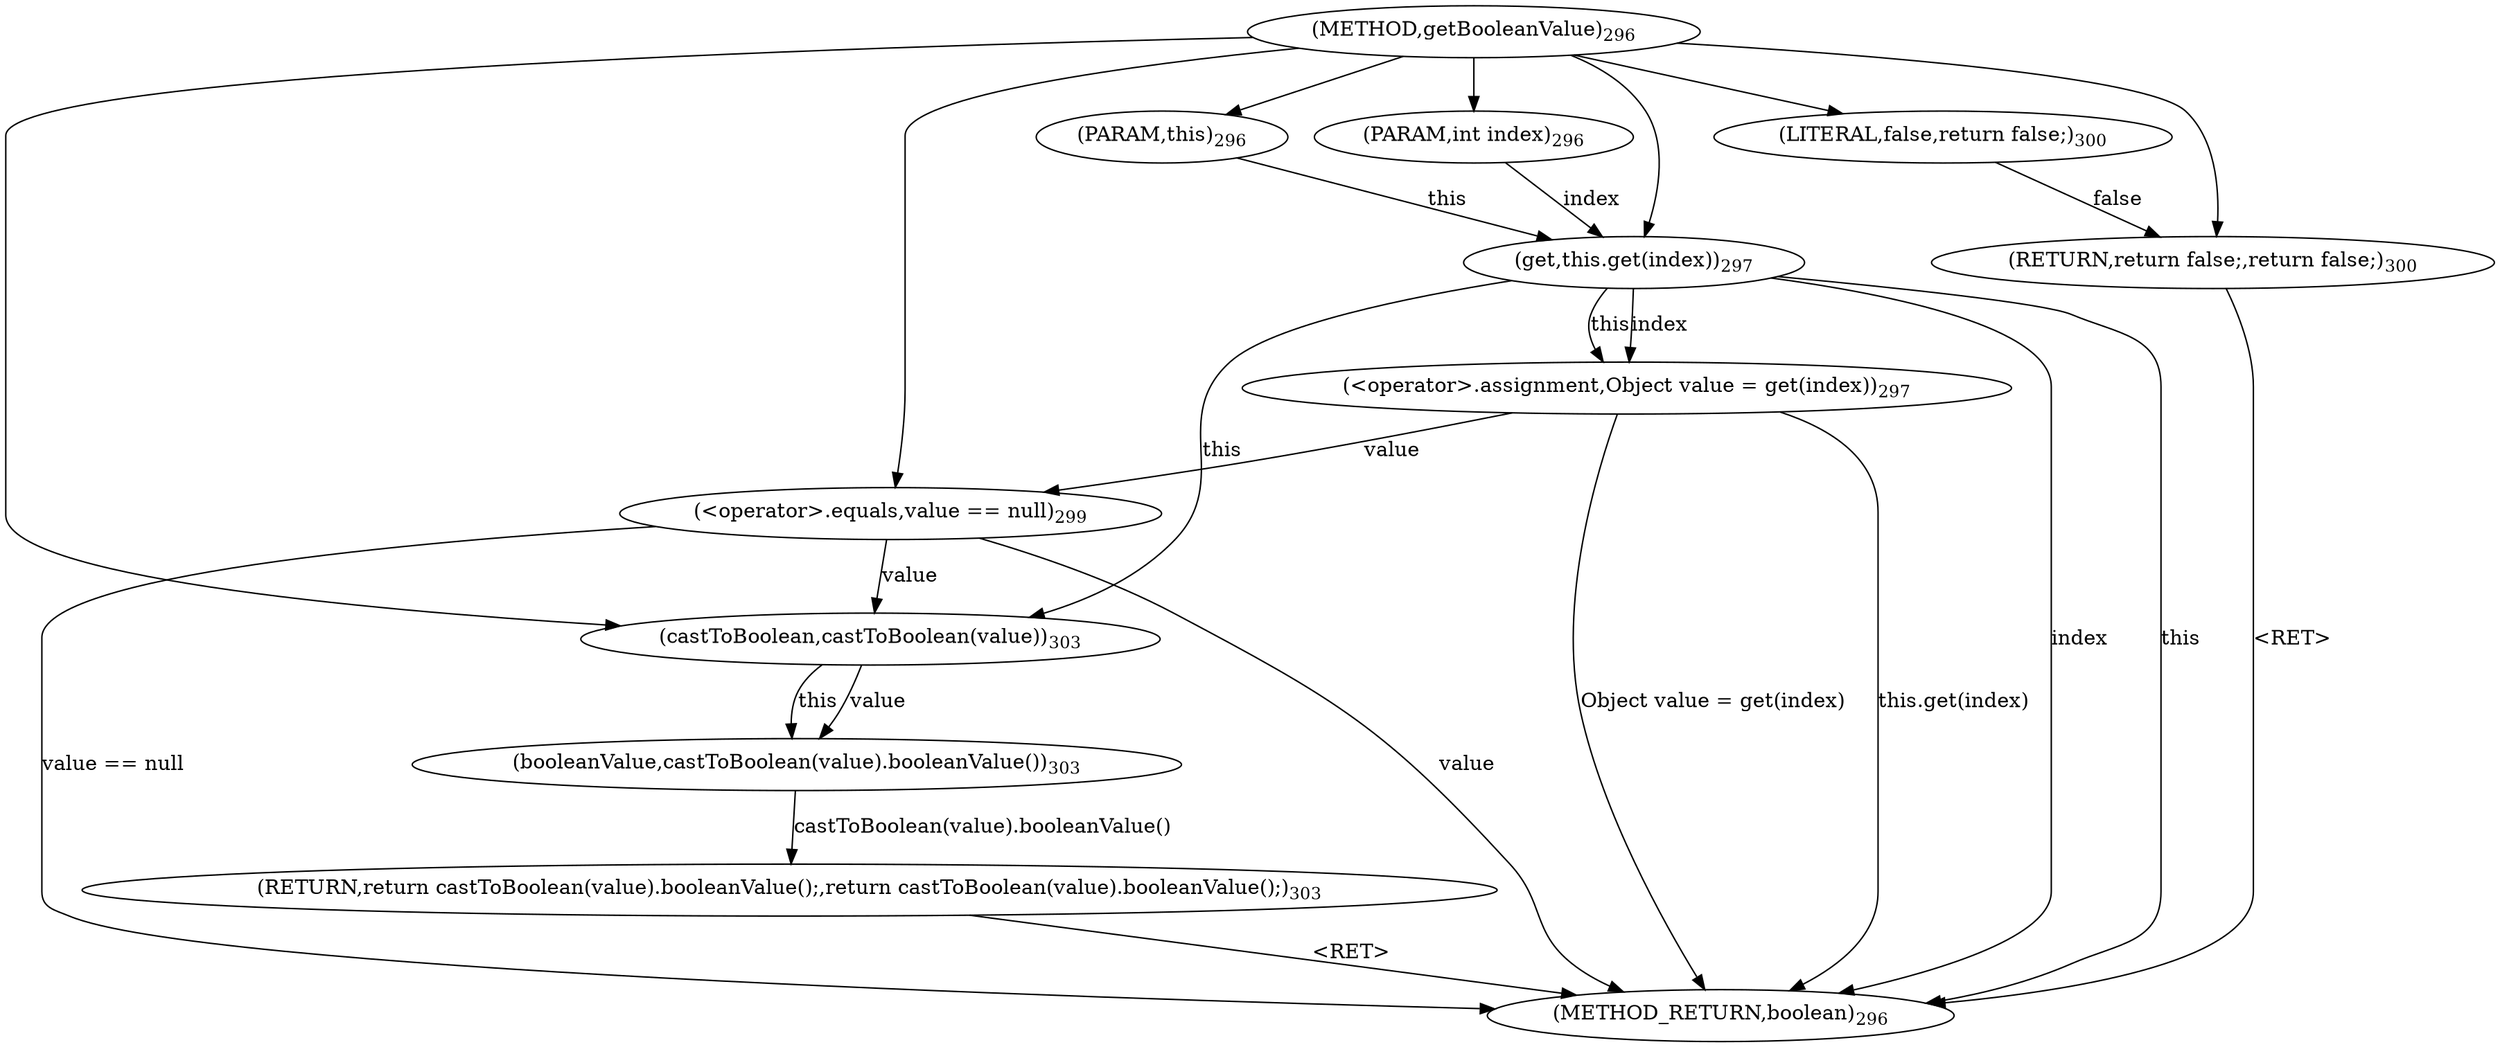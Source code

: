 digraph "getBooleanValue" {  
"933" [label = <(METHOD,getBooleanValue)<SUB>296</SUB>> ]
"954" [label = <(METHOD_RETURN,boolean)<SUB>296</SUB>> ]
"36" [label = <(PARAM,this)<SUB>296</SUB>> ]
"934" [label = <(PARAM,int index)<SUB>296</SUB>> ]
"937" [label = <(&lt;operator&gt;.assignment,Object value = get(index))<SUB>297</SUB>> ]
"948" [label = <(RETURN,return castToBoolean(value).booleanValue();,return castToBoolean(value).booleanValue();)<SUB>303</SUB>> ]
"937" [label = <(&lt;operator&gt;.assignment,Object value = get(index))<SUB>297</SUB>> ]
"937" [label = <(&lt;operator&gt;.assignment,Object value = get(index))<SUB>297</SUB>> ]
"942" [label = <(&lt;operator&gt;.equals,value == null)<SUB>299</SUB>> ]
"949" [label = <(booleanValue,castToBoolean(value).booleanValue())<SUB>303</SUB>> ]
"939" [label = <(get,this.get(index))<SUB>297</SUB>> ]
"939" [label = <(get,this.get(index))<SUB>297</SUB>> ]
"942" [label = <(&lt;operator&gt;.equals,value == null)<SUB>299</SUB>> ]
"942" [label = <(&lt;operator&gt;.equals,value == null)<SUB>299</SUB>> ]
"946" [label = <(RETURN,return false;,return false;)<SUB>300</SUB>> ]
"949" [label = <(booleanValue,castToBoolean(value).booleanValue())<SUB>303</SUB>> ]
"947" [label = <(LITERAL,false,return false;)<SUB>300</SUB>> ]
"950" [label = <(castToBoolean,castToBoolean(value))<SUB>303</SUB>> ]
"950" [label = <(castToBoolean,castToBoolean(value))<SUB>303</SUB>> ]
  "948" -> "954"  [ label = "&lt;RET&gt;"] 
  "946" -> "954"  [ label = "&lt;RET&gt;"] 
  "939" -> "954"  [ label = "this"] 
  "939" -> "954"  [ label = "index"] 
  "937" -> "954"  [ label = "this.get(index)"] 
  "937" -> "954"  [ label = "Object value = get(index)"] 
  "942" -> "954"  [ label = "value"] 
  "942" -> "954"  [ label = "value == null"] 
  "933" -> "36" 
  "933" -> "934" 
  "939" -> "937"  [ label = "this"] 
  "939" -> "937"  [ label = "index"] 
  "949" -> "948"  [ label = "castToBoolean(value).booleanValue()"] 
  "36" -> "939"  [ label = "this"] 
  "933" -> "939" 
  "934" -> "939"  [ label = "index"] 
  "937" -> "942"  [ label = "value"] 
  "933" -> "942" 
  "947" -> "946"  [ label = "false"] 
  "933" -> "946" 
  "950" -> "949"  [ label = "this"] 
  "950" -> "949"  [ label = "value"] 
  "933" -> "947" 
  "939" -> "950"  [ label = "this"] 
  "933" -> "950" 
  "942" -> "950"  [ label = "value"] 
}
